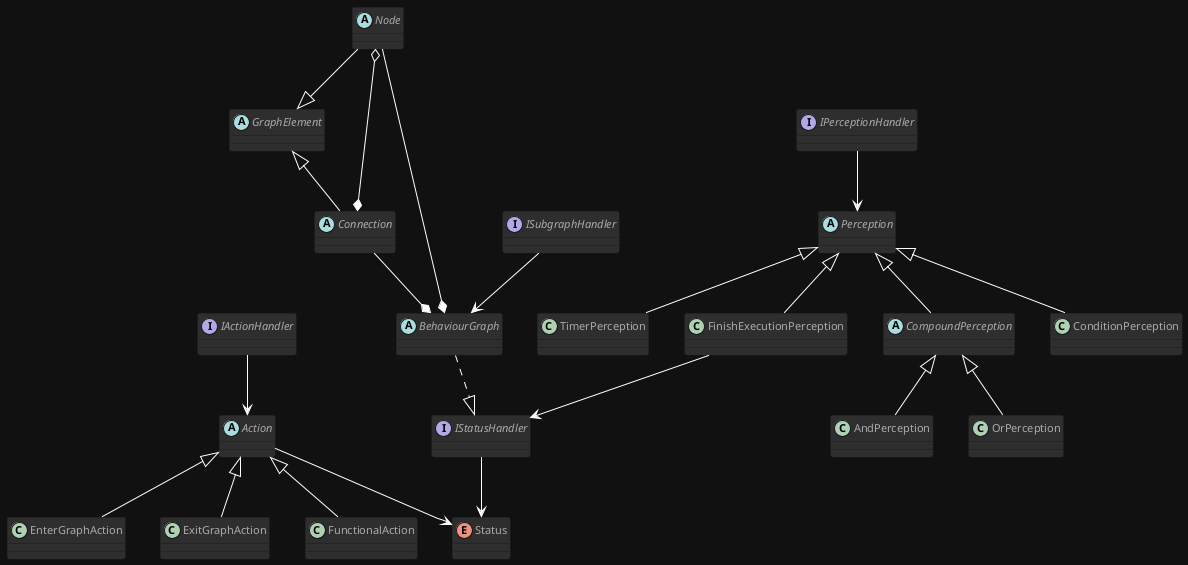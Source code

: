 @startuml Core

!theme reddress-darkblue
skinparam backgroundColor #111111


abstract class Node

abstract class Connection
abstract class GraphElement
abstract class BehaviourGraph
Interface IStatusHandler
Interface IPerceptionHandler
Interface IActionHandler
Interface ISubgraphHandler

abstract class Perception
abstract class CompoundPerception
abstract class Action
enum Status

Node --|> GraphElement

GraphElement <|-- Connection
Node o--* Connection
BehaviourGraph ..|> IStatusHandler
Node --* BehaviourGraph
Connection --* BehaviourGraph
IStatusHandler --> Status
ISubgraphHandler --> BehaviourGraph
IActionHandler --> Action
Action --> Status
Action <|-- EnterGraphAction
Action <|-- ExitGraphAction
IPerceptionHandler --> Perception
Perception <|-- ConditionPerception
Perception <|-- CompoundPerception
CompoundPerception <|-- AndPerception
CompoundPerception <|-- OrPerception
Perception <|-- TimerPerception
Perception <|-- FinishExecutionPerception
FinishExecutionPerception --> IStatusHandler
Action <|-- FunctionalAction
@enduml



